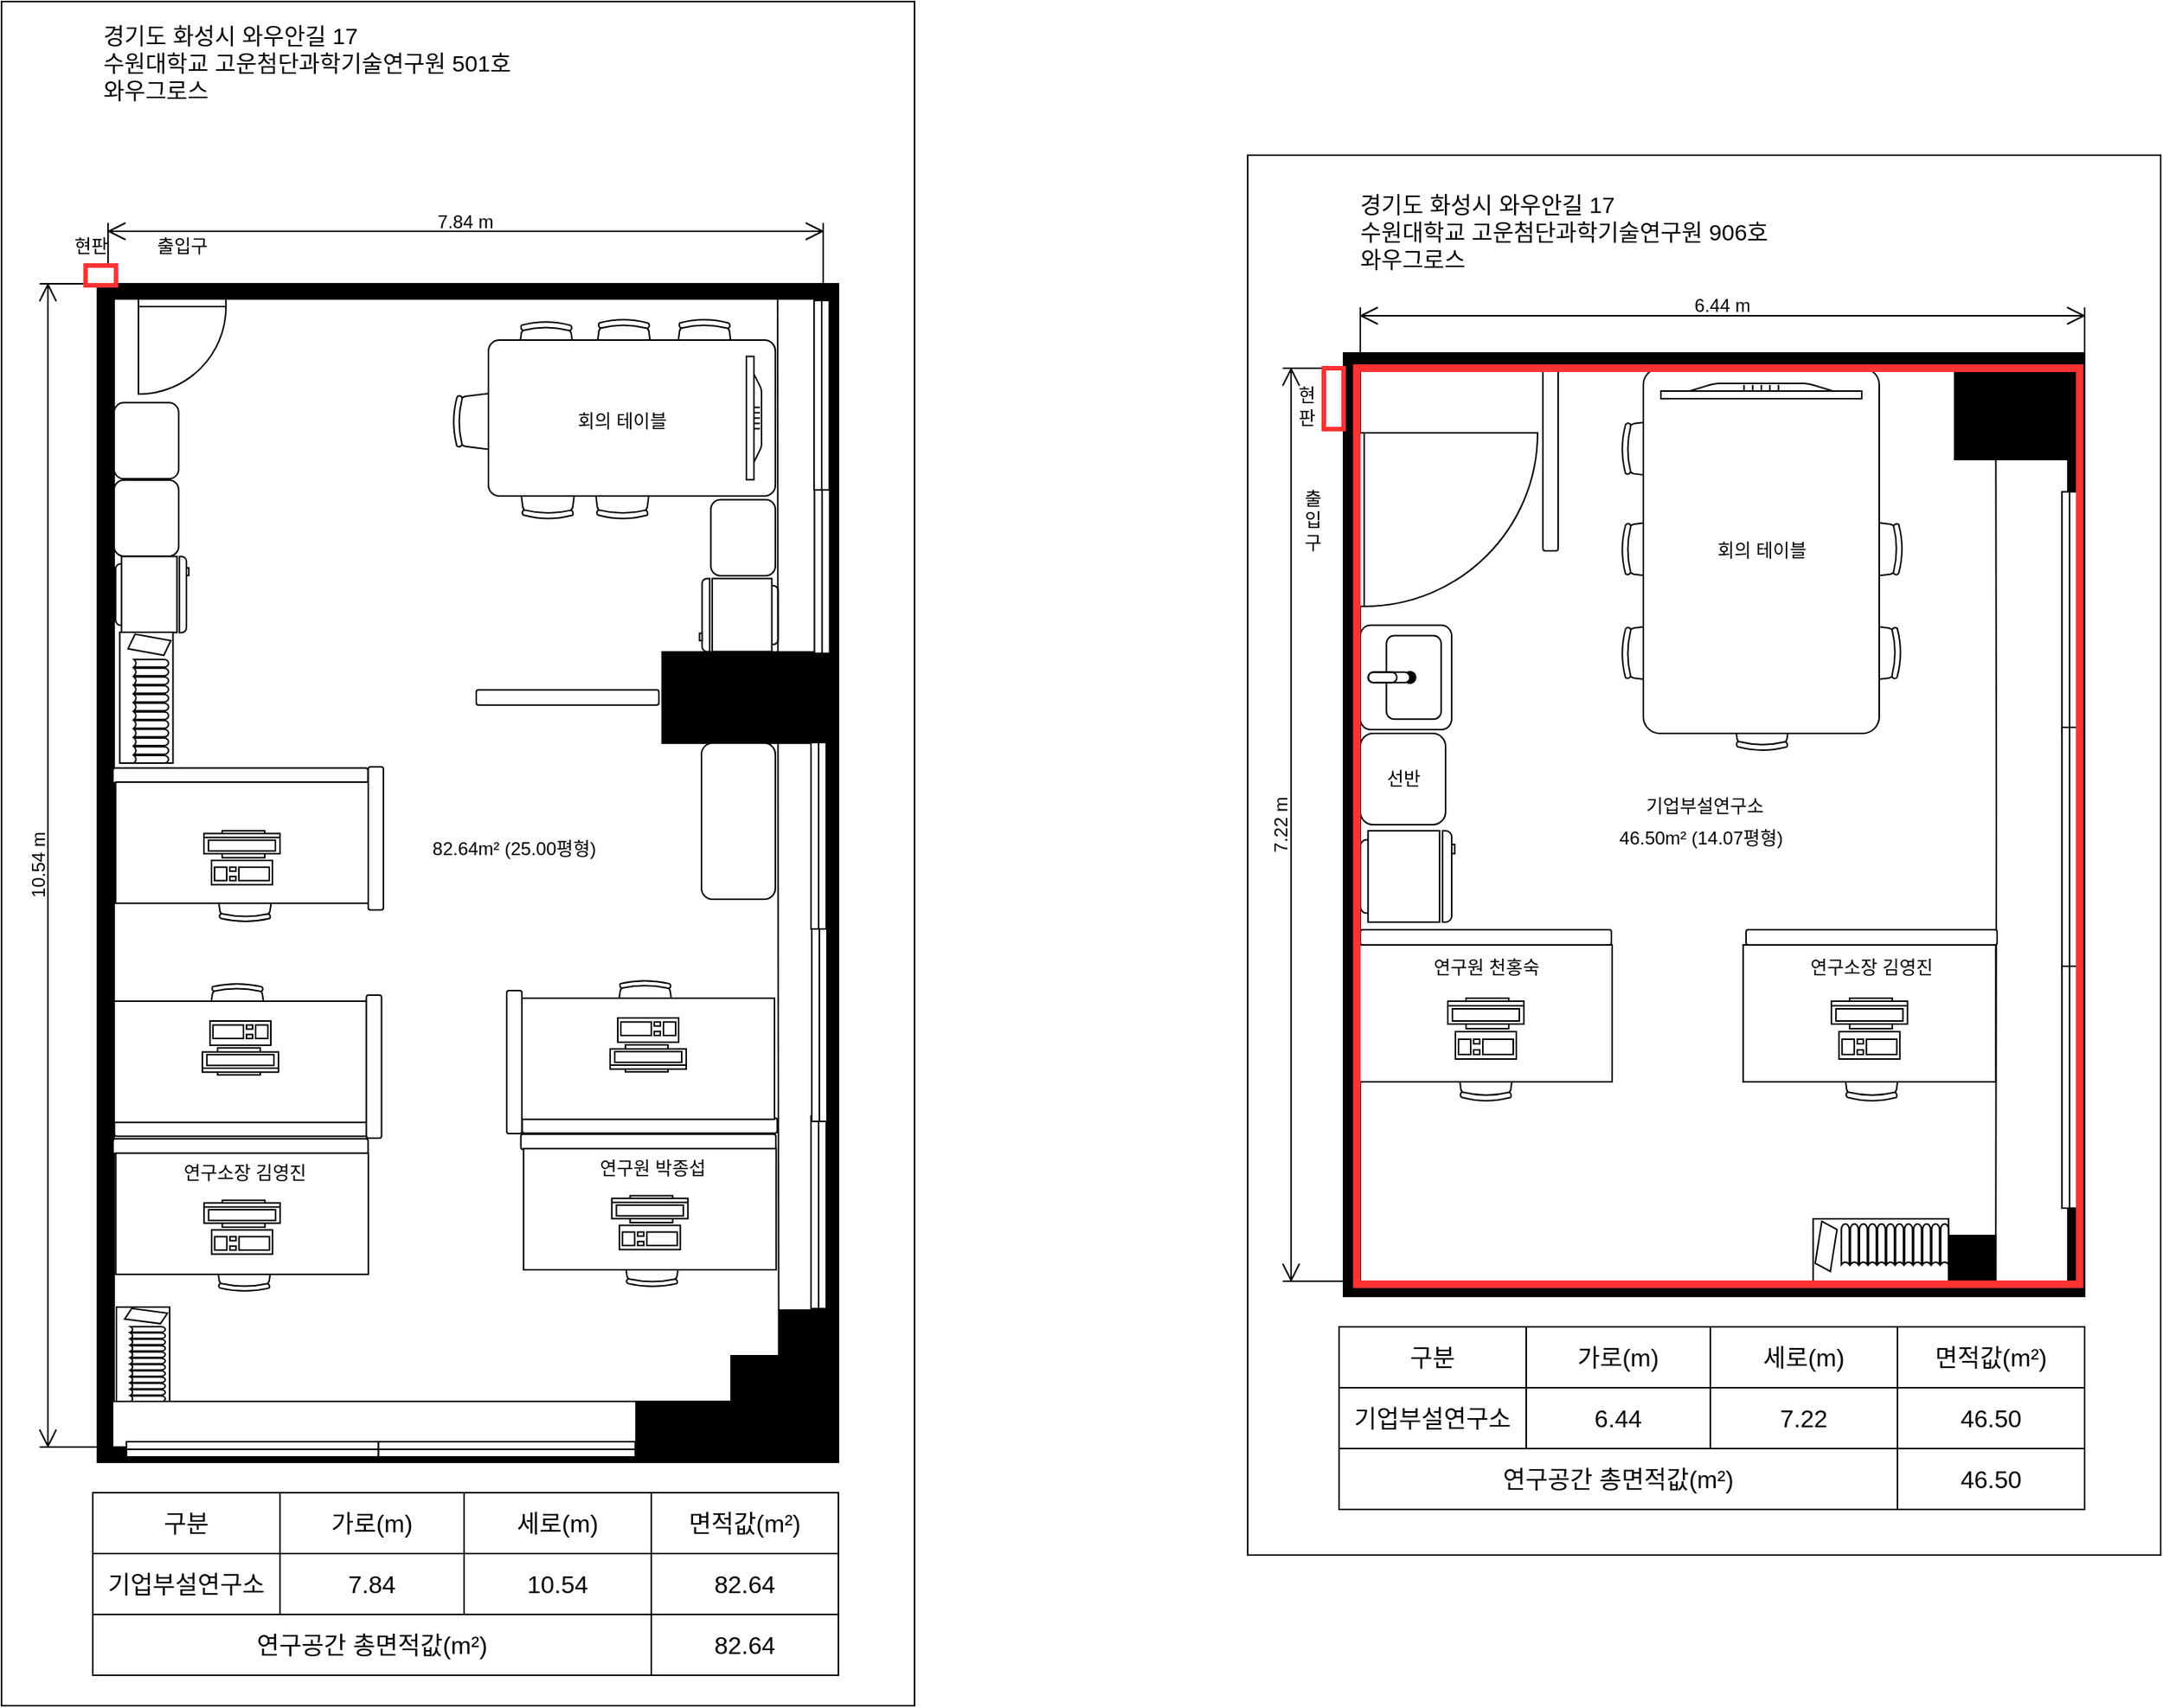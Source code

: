 <mxfile version="27.0.6">
  <diagram name="페이지-1" id="4BUIDIx8d9sEfzmnJ7_j">
    <mxGraphModel dx="2066" dy="1103" grid="1" gridSize="10" guides="1" tooltips="1" connect="1" arrows="1" fold="1" page="1" pageScale="1" pageWidth="827" pageHeight="1169" math="0" shadow="0">
      <root>
        <mxCell id="0" />
        <mxCell id="1" parent="0" />
        <mxCell id="GokVtEVXc2Kow6-o6ZsD-1" value="" style="rounded=0;whiteSpace=wrap;html=1;" parent="1" vertex="1">
          <mxGeometry x="112" y="24" width="600" height="1120" as="geometry" />
        </mxCell>
        <mxCell id="GokVtEVXc2Kow6-o6ZsD-2" value="" style="rounded=0;whiteSpace=wrap;html=1;imageWidth=24;imageHeight=465;" parent="1" vertex="1">
          <mxGeometry x="186" y="219.5" width="465" height="724.5" as="geometry" />
        </mxCell>
        <mxCell id="GokVtEVXc2Kow6-o6ZsD-3" value="" style="rounded=0;whiteSpace=wrap;html=1;labelBackgroundColor=#000000;fillColor=#000000;" parent="1" vertex="1">
          <mxGeometry x="546.17" y="451.43" width="105.83" height="60" as="geometry" />
        </mxCell>
        <mxCell id="GokVtEVXc2Kow6-o6ZsD-4" value="" style="rounded=0;whiteSpace=wrap;html=1;labelBackgroundColor=#000000;fillColor=#000000;" parent="1" vertex="1">
          <mxGeometry x="621" y="944" width="31" height="30" as="geometry" />
        </mxCell>
        <mxCell id="GokVtEVXc2Kow6-o6ZsD-5" value="" style="endArrow=none;html=1;rounded=0;entryX=0.918;entryY=0.006;entryDx=0;entryDy=0;exitX=0;exitY=0;exitDx=0;exitDy=0;entryPerimeter=0;" parent="1" source="GokVtEVXc2Kow6-o6ZsD-79" target="GokVtEVXc2Kow6-o6ZsD-11" edge="1">
          <mxGeometry width="50" height="50" relative="1" as="geometry">
            <mxPoint x="622" y="972.21" as="sourcePoint" />
            <mxPoint x="622" y="372.21" as="targetPoint" />
            <Array as="points">
              <mxPoint x="622.4" y="672.21" />
            </Array>
          </mxGeometry>
        </mxCell>
        <mxCell id="GokVtEVXc2Kow6-o6ZsD-6" value="" style="rounded=1;whiteSpace=wrap;html=1;" parent="1" vertex="1">
          <mxGeometry x="578.17" y="351.35" width="42.4" height="50" as="geometry" />
        </mxCell>
        <mxCell id="GokVtEVXc2Kow6-o6ZsD-7" value="" style="rounded=1;whiteSpace=wrap;html=1;rotation=90;" parent="1" vertex="1">
          <mxGeometry x="479" y="421.43" width="10" height="120" as="geometry" />
        </mxCell>
        <mxCell id="GokVtEVXc2Kow6-o6ZsD-8" value="&lt;div style=&quot;text-align: center;&quot;&gt;&lt;span style=&quot;background-color: transparent; color: light-dark(rgb(0, 0, 0), rgb(255, 255, 255)); text-align: start;&quot;&gt;&lt;font style=&quot;color: rgb(0, 0, 0);&quot;&gt;82.64&lt;font face=&quot;Arial, sans-serif&quot;&gt;m²&lt;/font&gt;&lt;/font&gt;&lt;/span&gt;&lt;span style=&quot;background-color: transparent; color: light-dark(rgb(0, 0, 0), rgb(255, 255, 255));&quot;&gt;&amp;nbsp;(25.00평형)&lt;/span&gt;&lt;/div&gt;" style="text;html=1;align=center;verticalAlign=middle;whiteSpace=wrap;rounded=0;" parent="1" vertex="1">
          <mxGeometry x="389" y="563.86" width="120" height="35" as="geometry" />
        </mxCell>
        <mxCell id="GokVtEVXc2Kow6-o6ZsD-9" value="경기도 화성시 와우안길 17&lt;div&gt;수원대학교 고운첨단과학기술연구원 501&lt;span style=&quot;background-color: transparent; color: light-dark(rgb(0, 0, 0), rgb(255, 255, 255));&quot;&gt;호&lt;/span&gt;&lt;/div&gt;&lt;div&gt;와우그로스&lt;/div&gt;" style="text;html=1;align=left;verticalAlign=middle;whiteSpace=wrap;rounded=0;fontSize=15;" parent="1" vertex="1">
          <mxGeometry x="177" y="34" width="470" height="60" as="geometry" />
        </mxCell>
        <mxCell id="GokVtEVXc2Kow6-o6ZsD-10" value="" style="verticalLabelPosition=bottom;html=1;verticalAlign=top;align=center;shape=mxgraph.floorplan.doorRight;aspect=fixed;rotation=0;flipH=1;" parent="1" vertex="1">
          <mxGeometry x="202" y="219.5" width="57.53" height="61.13" as="geometry" />
        </mxCell>
        <mxCell id="GokVtEVXc2Kow6-o6ZsD-11" value="" style="verticalLabelPosition=bottom;html=1;verticalAlign=top;align=center;shape=mxgraph.floorplan.room;fillColor=strokeColor;" parent="1" vertex="1">
          <mxGeometry x="175" y="209.5" width="487" height="774.5" as="geometry" />
        </mxCell>
        <mxCell id="GokVtEVXc2Kow6-o6ZsD-12" value="" style="verticalLabelPosition=bottom;html=1;verticalAlign=top;align=center;shape=mxgraph.floorplan.refrigerator;rotation=-90;" parent="1" vertex="1">
          <mxGeometry x="186" y="389.64" width="50" height="48.13" as="geometry" />
        </mxCell>
        <mxCell id="GokVtEVXc2Kow6-o6ZsD-13" value="10.54 m" style="shape=dimension;direction=south;whiteSpace=wrap;html=1;align=center;points=[];verticalAlign=top;labelBackgroundColor=none;horizontal=0;spacingTop=-15;" parent="1" vertex="1">
          <mxGeometry x="137" y="209.5" width="40" height="764.5" as="geometry" />
        </mxCell>
        <mxCell id="GokVtEVXc2Kow6-o6ZsD-14" value="7.84 m" style="shape=dimension;direction=west;whiteSpace=wrap;html=1;align=center;points=[];verticalAlign=top;spacingTop=-15;labelBackgroundColor=none;" parent="1" vertex="1">
          <mxGeometry x="182" y="169.5" width="470" height="40" as="geometry" />
        </mxCell>
        <mxCell id="GokVtEVXc2Kow6-o6ZsD-15" value="" style="verticalLabelPosition=bottom;html=1;verticalAlign=top;align=center;shape=mxgraph.floorplan.window;rotation=-180;" parent="1" vertex="1">
          <mxGeometry x="194.11" y="963" width="165.63" height="25" as="geometry" />
        </mxCell>
        <mxCell id="GokVtEVXc2Kow6-o6ZsD-16" value="" style="rounded=0;whiteSpace=wrap;html=1;strokeColor=#FF3333;strokeWidth=3;rotation=90;" parent="1" vertex="1">
          <mxGeometry x="170.75" y="194" width="13" height="20" as="geometry" />
        </mxCell>
        <mxCell id="GokVtEVXc2Kow6-o6ZsD-17" value="현&lt;span style=&quot;background-color: transparent; color: light-dark(rgb(0, 0, 0), rgb(255, 255, 255));&quot;&gt;판&lt;/span&gt;" style="text;html=1;align=center;verticalAlign=middle;whiteSpace=wrap;rounded=0;" parent="1" vertex="1">
          <mxGeometry x="148.5" y="169.5" width="43.5" height="30" as="geometry" />
        </mxCell>
        <mxCell id="GokVtEVXc2Kow6-o6ZsD-18" value="출&lt;span style=&quot;background-color: transparent; color: light-dark(rgb(0, 0, 0), rgb(255, 255, 255));&quot;&gt;입&lt;/span&gt;&lt;span style=&quot;background-color: transparent; color: light-dark(rgb(0, 0, 0), rgb(255, 255, 255));&quot;&gt;구&lt;/span&gt;" style="text;html=1;align=center;verticalAlign=middle;whiteSpace=wrap;rounded=0;" parent="1" vertex="1">
          <mxGeometry x="205.76" y="169.5" width="50" height="30" as="geometry" />
        </mxCell>
        <mxCell id="GokVtEVXc2Kow6-o6ZsD-19" value="" style="shape=table;startSize=0;container=1;collapsible=0;childLayout=tableLayout;fontSize=16;" parent="1" vertex="1">
          <mxGeometry x="172" y="1004" width="490" height="120" as="geometry" />
        </mxCell>
        <mxCell id="GokVtEVXc2Kow6-o6ZsD-20" value="" style="shape=tableRow;horizontal=0;startSize=0;swimlaneHead=0;swimlaneBody=0;strokeColor=inherit;top=0;left=0;bottom=0;right=0;collapsible=0;dropTarget=0;fillColor=none;points=[[0,0.5],[1,0.5]];portConstraint=eastwest;fontSize=16;" parent="GokVtEVXc2Kow6-o6ZsD-19" vertex="1">
          <mxGeometry width="490" height="40" as="geometry" />
        </mxCell>
        <mxCell id="GokVtEVXc2Kow6-o6ZsD-21" value="구분" style="shape=partialRectangle;html=1;whiteSpace=wrap;connectable=0;strokeColor=inherit;overflow=hidden;fillColor=none;top=0;left=0;bottom=0;right=0;pointerEvents=1;fontSize=16;" parent="GokVtEVXc2Kow6-o6ZsD-20" vertex="1">
          <mxGeometry width="123" height="40" as="geometry">
            <mxRectangle width="123" height="40" as="alternateBounds" />
          </mxGeometry>
        </mxCell>
        <mxCell id="GokVtEVXc2Kow6-o6ZsD-22" value="가로(m)" style="shape=partialRectangle;html=1;whiteSpace=wrap;connectable=0;strokeColor=inherit;overflow=hidden;fillColor=none;top=0;left=0;bottom=0;right=0;pointerEvents=1;fontSize=16;" parent="GokVtEVXc2Kow6-o6ZsD-20" vertex="1">
          <mxGeometry x="123" width="121" height="40" as="geometry">
            <mxRectangle width="121" height="40" as="alternateBounds" />
          </mxGeometry>
        </mxCell>
        <mxCell id="GokVtEVXc2Kow6-o6ZsD-23" value="세로(m)" style="shape=partialRectangle;html=1;whiteSpace=wrap;connectable=0;strokeColor=inherit;overflow=hidden;fillColor=none;top=0;left=0;bottom=0;right=0;pointerEvents=1;fontSize=16;" parent="GokVtEVXc2Kow6-o6ZsD-20" vertex="1">
          <mxGeometry x="244" width="123" height="40" as="geometry">
            <mxRectangle width="123" height="40" as="alternateBounds" />
          </mxGeometry>
        </mxCell>
        <mxCell id="GokVtEVXc2Kow6-o6ZsD-24" value="면적값(&lt;span style=&quot;font-family: Arial, sans-serif; text-align: start;&quot;&gt;m²)&lt;/span&gt;" style="shape=partialRectangle;html=1;whiteSpace=wrap;connectable=0;strokeColor=inherit;overflow=hidden;fillColor=none;top=0;left=0;bottom=0;right=0;pointerEvents=1;fontSize=16;" parent="GokVtEVXc2Kow6-o6ZsD-20" vertex="1">
          <mxGeometry x="367" width="123" height="40" as="geometry">
            <mxRectangle width="123" height="40" as="alternateBounds" />
          </mxGeometry>
        </mxCell>
        <mxCell id="GokVtEVXc2Kow6-o6ZsD-25" value="" style="shape=tableRow;horizontal=0;startSize=0;swimlaneHead=0;swimlaneBody=0;strokeColor=inherit;top=0;left=0;bottom=0;right=0;collapsible=0;dropTarget=0;fillColor=none;points=[[0,0.5],[1,0.5]];portConstraint=eastwest;fontSize=16;" parent="GokVtEVXc2Kow6-o6ZsD-19" vertex="1">
          <mxGeometry y="40" width="490" height="40" as="geometry" />
        </mxCell>
        <mxCell id="GokVtEVXc2Kow6-o6ZsD-26" value="기업부설연구소" style="shape=partialRectangle;html=1;whiteSpace=wrap;connectable=0;strokeColor=inherit;overflow=hidden;fillColor=none;top=0;left=0;bottom=0;right=0;pointerEvents=1;fontSize=16;" parent="GokVtEVXc2Kow6-o6ZsD-25" vertex="1">
          <mxGeometry width="123" height="40" as="geometry">
            <mxRectangle width="123" height="40" as="alternateBounds" />
          </mxGeometry>
        </mxCell>
        <mxCell id="GokVtEVXc2Kow6-o6ZsD-27" value="7.84" style="shape=partialRectangle;html=1;whiteSpace=wrap;connectable=0;strokeColor=inherit;overflow=hidden;fillColor=none;top=0;left=0;bottom=0;right=0;pointerEvents=1;fontSize=16;" parent="GokVtEVXc2Kow6-o6ZsD-25" vertex="1">
          <mxGeometry x="123" width="121" height="40" as="geometry">
            <mxRectangle width="121" height="40" as="alternateBounds" />
          </mxGeometry>
        </mxCell>
        <mxCell id="GokVtEVXc2Kow6-o6ZsD-28" value="10.54" style="shape=partialRectangle;html=1;whiteSpace=wrap;connectable=0;strokeColor=inherit;overflow=hidden;fillColor=none;top=0;left=0;bottom=0;right=0;pointerEvents=1;fontSize=16;" parent="GokVtEVXc2Kow6-o6ZsD-25" vertex="1">
          <mxGeometry x="244" width="123" height="40" as="geometry">
            <mxRectangle width="123" height="40" as="alternateBounds" />
          </mxGeometry>
        </mxCell>
        <mxCell id="GokVtEVXc2Kow6-o6ZsD-29" value="82.64" style="shape=partialRectangle;html=1;whiteSpace=wrap;connectable=0;strokeColor=inherit;overflow=hidden;fillColor=none;top=0;left=0;bottom=0;right=0;pointerEvents=1;fontSize=16;" parent="GokVtEVXc2Kow6-o6ZsD-25" vertex="1">
          <mxGeometry x="367" width="123" height="40" as="geometry">
            <mxRectangle width="123" height="40" as="alternateBounds" />
          </mxGeometry>
        </mxCell>
        <mxCell id="GokVtEVXc2Kow6-o6ZsD-30" value="" style="shape=tableRow;horizontal=0;startSize=0;swimlaneHead=0;swimlaneBody=0;strokeColor=inherit;top=0;left=0;bottom=0;right=0;collapsible=0;dropTarget=0;fillColor=none;points=[[0,0.5],[1,0.5]];portConstraint=eastwest;fontSize=16;" parent="GokVtEVXc2Kow6-o6ZsD-19" vertex="1">
          <mxGeometry y="80" width="490" height="40" as="geometry" />
        </mxCell>
        <mxCell id="GokVtEVXc2Kow6-o6ZsD-31" value="&lt;font&gt;연구공간 총면적값(&lt;span style=&quot;font-family: Arial, sans-serif; text-align: start;&quot;&gt;m²)&lt;/span&gt;&lt;/font&gt;" style="shape=partialRectangle;html=1;whiteSpace=wrap;connectable=0;strokeColor=inherit;overflow=hidden;fillColor=none;top=0;left=0;bottom=0;right=0;pointerEvents=1;fontSize=16;rowspan=1;colspan=3;" parent="GokVtEVXc2Kow6-o6ZsD-30" vertex="1">
          <mxGeometry width="367" height="40" as="geometry">
            <mxRectangle width="123" height="40" as="alternateBounds" />
          </mxGeometry>
        </mxCell>
        <mxCell id="GokVtEVXc2Kow6-o6ZsD-32" value="" style="shape=partialRectangle;html=1;whiteSpace=wrap;connectable=0;strokeColor=inherit;overflow=hidden;fillColor=none;top=0;left=0;bottom=0;right=0;pointerEvents=1;fontSize=16;" parent="GokVtEVXc2Kow6-o6ZsD-30" vertex="1" visible="0">
          <mxGeometry x="123" width="121" height="40" as="geometry">
            <mxRectangle width="121" height="40" as="alternateBounds" />
          </mxGeometry>
        </mxCell>
        <mxCell id="GokVtEVXc2Kow6-o6ZsD-33" value="" style="shape=partialRectangle;html=1;whiteSpace=wrap;connectable=0;strokeColor=inherit;overflow=hidden;fillColor=none;top=0;left=0;bottom=0;right=0;pointerEvents=1;fontSize=16;" parent="GokVtEVXc2Kow6-o6ZsD-30" vertex="1" visible="0">
          <mxGeometry x="244" width="123" height="40" as="geometry">
            <mxRectangle width="123" height="40" as="alternateBounds" />
          </mxGeometry>
        </mxCell>
        <mxCell id="GokVtEVXc2Kow6-o6ZsD-34" value="82.64" style="shape=partialRectangle;html=1;whiteSpace=wrap;connectable=0;strokeColor=inherit;overflow=hidden;fillColor=none;top=0;left=0;bottom=0;right=0;pointerEvents=1;fontSize=16;" parent="GokVtEVXc2Kow6-o6ZsD-30" vertex="1">
          <mxGeometry x="367" width="123" height="40" as="geometry">
            <mxRectangle width="123" height="40" as="alternateBounds" />
          </mxGeometry>
        </mxCell>
        <mxCell id="GokVtEVXc2Kow6-o6ZsD-35" value="" style="group" parent="1" vertex="1" connectable="0">
          <mxGeometry x="187.01" y="772" width="167.75" height="100" as="geometry" />
        </mxCell>
        <mxCell id="GokVtEVXc2Kow6-o6ZsD-36" value="" style="rounded=1;whiteSpace=wrap;html=1;rotation=90;" parent="GokVtEVXc2Kow6-o6ZsD-35" vertex="1">
          <mxGeometry x="77.09" y="-79.37" width="10" height="167.58" as="geometry" />
        </mxCell>
        <mxCell id="GokVtEVXc2Kow6-o6ZsD-37" value="" style="verticalLabelPosition=bottom;html=1;verticalAlign=top;align=center;shape=mxgraph.floorplan.office_chair;shadow=0;rotation=-180;" parent="GokVtEVXc2Kow6-o6ZsD-35" vertex="1">
          <mxGeometry x="64.505" y="61.945" width="40" height="38.055" as="geometry" />
        </mxCell>
        <mxCell id="GokVtEVXc2Kow6-o6ZsD-38" value="" style="shape=rect;shadow=0;html=1;" parent="GokVtEVXc2Kow6-o6ZsD-35" vertex="1">
          <mxGeometry x="0.105" y="8.846" width="166" height="79.65" as="geometry" />
        </mxCell>
        <mxCell id="GokVtEVXc2Kow6-o6ZsD-39" value="" style="verticalLabelPosition=bottom;html=1;verticalAlign=top;align=center;shape=mxgraph.floorplan.workstation;shadow=0;flipV=1;rotation=-180;" parent="GokVtEVXc2Kow6-o6ZsD-35" vertex="1">
          <mxGeometry x="58.105" y="39.82" width="50" height="35.4" as="geometry" />
        </mxCell>
        <mxCell id="GokVtEVXc2Kow6-o6ZsD-40" value="연구소장 김영진" style="text;html=1;align=center;verticalAlign=middle;whiteSpace=wrap;rounded=0;" parent="GokVtEVXc2Kow6-o6ZsD-35" vertex="1">
          <mxGeometry x="39.505" y="8.846" width="90" height="26.55" as="geometry" />
        </mxCell>
        <mxCell id="GokVtEVXc2Kow6-o6ZsD-41" value="" style="verticalLabelPosition=bottom;html=1;verticalAlign=top;align=center;shape=mxgraph.floorplan.office_chair;rotation=0;" parent="1" vertex="1">
          <mxGeometry x="554" y="232.5" width="40" height="43" as="geometry" />
        </mxCell>
        <mxCell id="GokVtEVXc2Kow6-o6ZsD-42" value="" style="verticalLabelPosition=bottom;html=1;verticalAlign=top;align=center;shape=mxgraph.floorplan.office_chair;rotation=0;" parent="1" vertex="1">
          <mxGeometry x="501" y="232.5" width="40" height="43" as="geometry" />
        </mxCell>
        <mxCell id="GokVtEVXc2Kow6-o6ZsD-43" value="" style="verticalLabelPosition=bottom;html=1;verticalAlign=top;align=center;shape=mxgraph.floorplan.office_chair;rotation=0;" parent="1" vertex="1">
          <mxGeometry x="450" y="234" width="40" height="43" as="geometry" />
        </mxCell>
        <mxCell id="GokVtEVXc2Kow6-o6ZsD-44" value="" style="verticalLabelPosition=bottom;html=1;verticalAlign=top;align=center;shape=mxgraph.floorplan.office_chair;rotation=-90;" parent="1" vertex="1">
          <mxGeometry x="410" y="278.43" width="40" height="43" as="geometry" />
        </mxCell>
        <mxCell id="GokVtEVXc2Kow6-o6ZsD-45" value="" style="verticalLabelPosition=bottom;html=1;verticalAlign=top;align=center;shape=mxgraph.floorplan.office_chair;rotation=-180;" parent="1" vertex="1">
          <mxGeometry x="451" y="321.43" width="40" height="43" as="geometry" />
        </mxCell>
        <mxCell id="GokVtEVXc2Kow6-o6ZsD-46" value="" style="verticalLabelPosition=bottom;html=1;verticalAlign=top;align=center;shape=mxgraph.floorplan.office_chair;rotation=-180;" parent="1" vertex="1">
          <mxGeometry x="500" y="321.43" width="40" height="43" as="geometry" />
        </mxCell>
        <mxCell id="GokVtEVXc2Kow6-o6ZsD-47" value="" style="rounded=1;whiteSpace=wrap;html=1;arcSize=7;direction=south;" parent="1" vertex="1">
          <mxGeometry x="432" y="246.5" width="188.57" height="102.5" as="geometry" />
        </mxCell>
        <mxCell id="GokVtEVXc2Kow6-o6ZsD-48" value="" style="verticalLabelPosition=bottom;html=1;verticalAlign=top;align=center;shape=mxgraph.floorplan.flat_tv;rotation=90;" parent="1" vertex="1">
          <mxGeometry x="566" y="292.75" width="81" height="10" as="geometry" />
        </mxCell>
        <mxCell id="GokVtEVXc2Kow6-o6ZsD-49" value="회의 테이블" style="text;html=1;align=center;verticalAlign=middle;whiteSpace=wrap;rounded=0;" parent="1" vertex="1">
          <mxGeometry x="480.02" y="285.68" width="79.97" height="28.5" as="geometry" />
        </mxCell>
        <mxCell id="GokVtEVXc2Kow6-o6ZsD-50" value="" style="verticalLabelPosition=bottom;html=1;verticalAlign=top;align=center;shape=mxgraph.floorplan.refrigerator;rotation=-90;flipH=1;flipV=1;" parent="1" vertex="1">
          <mxGeometry x="572.58" y="401.35" width="47.99" height="51.71" as="geometry" />
        </mxCell>
        <mxCell id="GokVtEVXc2Kow6-o6ZsD-51" value="" style="rounded=1;whiteSpace=wrap;html=1;" parent="1" vertex="1">
          <mxGeometry x="186.0" y="287.68" width="42.4" height="50" as="geometry" />
        </mxCell>
        <mxCell id="GokVtEVXc2Kow6-o6ZsD-52" value="" style="rounded=1;whiteSpace=wrap;html=1;" parent="1" vertex="1">
          <mxGeometry x="186.0" y="338.5" width="42.4" height="50" as="geometry" />
        </mxCell>
        <mxCell id="GokVtEVXc2Kow6-o6ZsD-53" value="" style="group" parent="1" vertex="1" connectable="0">
          <mxGeometry x="455" y="769" width="167.75" height="100" as="geometry" />
        </mxCell>
        <mxCell id="GokVtEVXc2Kow6-o6ZsD-54" value="" style="rounded=1;whiteSpace=wrap;html=1;rotation=90;" parent="GokVtEVXc2Kow6-o6ZsD-53" vertex="1">
          <mxGeometry x="77.09" y="-79.37" width="10" height="167.58" as="geometry" />
        </mxCell>
        <mxCell id="GokVtEVXc2Kow6-o6ZsD-55" value="" style="verticalLabelPosition=bottom;html=1;verticalAlign=top;align=center;shape=mxgraph.floorplan.office_chair;shadow=0;rotation=-180;" parent="GokVtEVXc2Kow6-o6ZsD-53" vertex="1">
          <mxGeometry x="64.505" y="61.945" width="40" height="38.055" as="geometry" />
        </mxCell>
        <mxCell id="GokVtEVXc2Kow6-o6ZsD-56" value="" style="shape=rect;shadow=0;html=1;" parent="GokVtEVXc2Kow6-o6ZsD-53" vertex="1">
          <mxGeometry x="0.105" y="8.846" width="166" height="79.65" as="geometry" />
        </mxCell>
        <mxCell id="GokVtEVXc2Kow6-o6ZsD-57" value="" style="verticalLabelPosition=bottom;html=1;verticalAlign=top;align=center;shape=mxgraph.floorplan.workstation;shadow=0;flipV=1;rotation=-180;" parent="GokVtEVXc2Kow6-o6ZsD-53" vertex="1">
          <mxGeometry x="58.105" y="39.82" width="50" height="35.4" as="geometry" />
        </mxCell>
        <mxCell id="GokVtEVXc2Kow6-o6ZsD-58" value="연구원 박종섭" style="text;html=1;align=center;verticalAlign=middle;whiteSpace=wrap;rounded=0;" parent="GokVtEVXc2Kow6-o6ZsD-53" vertex="1">
          <mxGeometry x="39.505" y="8.846" width="90" height="26.55" as="geometry" />
        </mxCell>
        <mxCell id="GokVtEVXc2Kow6-o6ZsD-59" value="" style="group;rotation=-180;" parent="1" vertex="1" connectable="0">
          <mxGeometry x="184" y="669" width="167.75" height="100" as="geometry" />
        </mxCell>
        <mxCell id="GokVtEVXc2Kow6-o6ZsD-60" value="&lt;span style=&quot;color: rgba(0, 0, 0, 0); font-family: monospace; font-size: 0px; text-align: start; text-wrap-mode: nowrap;&quot;&gt;%3CmxGraphModel%3E%3Croot%3E%3CmxCell%20id%3D%220%22%2F%3E%3CmxCell%20id%3D%221%22%20parent%3D%220%22%2F%3E%3CmxCell%20id%3D%222%22%20value%3D%22%22%20style%3D%22verticalLabelPosition%3Dbottom%3Bhtml%3D1%3BverticalAlign%3Dtop%3Balign%3Dcenter%3Bshape%3Dmxgraph.floorplan.window%3Brotation%3D90%3B%22%20vertex%3D%221%22%20parent%3D%221%22%3E%3CmxGeometry%20x%3D%221493%22%20y%3D%22680%22%20width%3D%22127%22%20height%3D%2225%22%20as%3D%22geometry%22%2F%3E%3C%2FmxCell%3E%3C%2Froot%3E%3C%2FmxGraphModel%3E&lt;/span&gt;&lt;span style=&quot;color: rgba(0, 0, 0, 0); font-family: monospace; font-size: 0px; text-align: start; text-wrap-mode: nowrap;&quot;&gt;%3CmxGraphModel%3E%3Croot%3E%3CmxCell%20id%3D%220%22%2F%3E%3CmxCell%20id%3D%221%22%20parent%3D%220%22%2F%3E%3CmxCell%20id%3D%222%22%20value%3D%22%22%20style%3D%22verticalLabelPosition%3Dbottom%3Bhtml%3D1%3BverticalAlign%3Dtop%3Balign%3Dcenter%3Bshape%3Dmxgraph.floorplan.window%3Brotation%3D90%3B%22%20vertex%3D%221%22%20parent%3D%221%22%3E%3CmxGeometry%20x%3D%221493%22%20y%3D%22680%22%20width%3D%22127%22%20height%3D%2225%22%20as%3D%22geometry%22%2F%3E%3C%2FmxCell%3E%3C%2Froot%3E%3C%2FmxGraphModel%3E&lt;/span&gt;" style="rounded=1;whiteSpace=wrap;html=1;rotation=-90;" parent="GokVtEVXc2Kow6-o6ZsD-59" vertex="1">
          <mxGeometry x="81" y="12" width="10" height="167.58" as="geometry" />
        </mxCell>
        <mxCell id="GokVtEVXc2Kow6-o6ZsD-61" value="" style="verticalLabelPosition=bottom;html=1;verticalAlign=top;align=center;shape=mxgraph.floorplan.office_chair;shadow=0;rotation=-360;" parent="GokVtEVXc2Kow6-o6ZsD-59" vertex="1">
          <mxGeometry x="63" width="40" height="38.055" as="geometry" />
        </mxCell>
        <mxCell id="GokVtEVXc2Kow6-o6ZsD-62" value="" style="shape=rect;shadow=0;html=1;rotation=-180;" parent="GokVtEVXc2Kow6-o6ZsD-59" vertex="1">
          <mxGeometry x="2" y="12" width="166" height="79.65" as="geometry" />
        </mxCell>
        <mxCell id="GokVtEVXc2Kow6-o6ZsD-63" value="" style="verticalLabelPosition=bottom;html=1;verticalAlign=top;align=center;shape=mxgraph.floorplan.workstation;shadow=0;flipV=1;rotation=-360;" parent="GokVtEVXc2Kow6-o6ZsD-59" vertex="1">
          <mxGeometry x="60" y="25" width="50" height="35.4" as="geometry" />
        </mxCell>
        <mxCell id="GokVtEVXc2Kow6-o6ZsD-64" value="" style="group;rotation=-180;" parent="1" vertex="1" connectable="0">
          <mxGeometry x="452" y="667" width="167.75" height="100" as="geometry" />
        </mxCell>
        <mxCell id="GokVtEVXc2Kow6-o6ZsD-65" value="" style="rounded=1;whiteSpace=wrap;html=1;rotation=-90;" parent="GokVtEVXc2Kow6-o6ZsD-64" vertex="1">
          <mxGeometry x="81" y="12" width="10" height="167.58" as="geometry" />
        </mxCell>
        <mxCell id="GokVtEVXc2Kow6-o6ZsD-66" value="" style="verticalLabelPosition=bottom;html=1;verticalAlign=top;align=center;shape=mxgraph.floorplan.office_chair;shadow=0;rotation=-360;" parent="GokVtEVXc2Kow6-o6ZsD-64" vertex="1">
          <mxGeometry x="63" width="40" height="38.055" as="geometry" />
        </mxCell>
        <mxCell id="GokVtEVXc2Kow6-o6ZsD-67" value="" style="shape=rect;shadow=0;html=1;rotation=-180;" parent="GokVtEVXc2Kow6-o6ZsD-64" vertex="1">
          <mxGeometry x="2" y="12" width="166" height="79.65" as="geometry" />
        </mxCell>
        <mxCell id="GokVtEVXc2Kow6-o6ZsD-68" value="" style="verticalLabelPosition=bottom;html=1;verticalAlign=top;align=center;shape=mxgraph.floorplan.workstation;shadow=0;flipV=1;rotation=-360;" parent="GokVtEVXc2Kow6-o6ZsD-64" vertex="1">
          <mxGeometry x="60" y="25" width="50" height="35.4" as="geometry" />
        </mxCell>
        <mxCell id="GokVtEVXc2Kow6-o6ZsD-69" value="" style="group;rotation=0;" parent="1" vertex="1" connectable="0">
          <mxGeometry x="187" y="529" width="176" height="100" as="geometry" />
        </mxCell>
        <mxCell id="GokVtEVXc2Kow6-o6ZsD-70" value="" style="rounded=1;whiteSpace=wrap;html=1;rotation=90;" parent="GokVtEVXc2Kow6-o6ZsD-69" vertex="1">
          <mxGeometry x="77" y="-80" width="10" height="167.58" as="geometry" />
        </mxCell>
        <mxCell id="GokVtEVXc2Kow6-o6ZsD-71" value="" style="verticalLabelPosition=bottom;html=1;verticalAlign=top;align=center;shape=mxgraph.floorplan.office_chair;shadow=0;rotation=-180;" parent="GokVtEVXc2Kow6-o6ZsD-69" vertex="1">
          <mxGeometry x="65" y="62" width="40" height="38.055" as="geometry" />
        </mxCell>
        <mxCell id="GokVtEVXc2Kow6-o6ZsD-72" value="" style="shape=rect;shadow=0;html=1;rotation=0;" parent="GokVtEVXc2Kow6-o6ZsD-69" vertex="1">
          <mxGeometry y="8" width="166" height="79.65" as="geometry" />
        </mxCell>
        <mxCell id="GokVtEVXc2Kow6-o6ZsD-73" value="" style="verticalLabelPosition=bottom;html=1;verticalAlign=top;align=center;shape=mxgraph.floorplan.workstation;shadow=0;flipV=1;rotation=-180;" parent="GokVtEVXc2Kow6-o6ZsD-69" vertex="1">
          <mxGeometry x="58" y="40" width="50" height="35.4" as="geometry" />
        </mxCell>
        <mxCell id="GokVtEVXc2Kow6-o6ZsD-74" value="&lt;span style=&quot;color: rgba(0, 0, 0, 0); font-family: monospace; font-size: 0px; text-align: start; text-wrap-mode: nowrap;&quot;&gt;%3CmxGraphModel%3E%3Croot%3E%3CmxCell%20id%3D%220%22%2F%3E%3CmxCell%20id%3D%221%22%20parent%3D%220%22%2F%3E%3CmxCell%20id%3D%222%22%20value%3D%22%22%20style%3D%22verticalLabelPosition%3Dbottom%3Bhtml%3D1%3BverticalAlign%3Dtop%3Balign%3Dcenter%3Bshape%3Dmxgraph.floorplan.window%3Brotation%3D90%3B%22%20vertex%3D%221%22%20parent%3D%221%22%3E%3CmxGeometry%20x%3D%221493%22%20y%3D%22680%22%20width%3D%22127%22%20height%3D%2225%22%20as%3D%22geometry%22%2F%3E%3C%2FmxCell%3E%3C%2Froot%3E%3C%2FmxGraphModel%3E&lt;/span&gt;&lt;span style=&quot;color: rgba(0, 0, 0, 0); font-family: monospace; font-size: 0px; text-align: start; text-wrap-mode: nowrap;&quot;&gt;%3CmxGraphModel%3E%3Croot%3E%3CmxCell%20id%3D%220%22%2F%3E%3CmxCell%20id%3D%221%22%20parent%3D%220%22%2F%3E%3CmxCell%20id%3D%222%22%20value%3D%22%22%20style%3D%22verticalLabelPosition%3Dbottom%3Bhtml%3D1%3BverticalAlign%3Dtop%3Balign%3Dcenter%3Bshape%3Dmxgraph.floorplan.window%3Brotation%3D90%3B%22%20vertex%3D%221%22%20parent%3D%221%22%3E%3CmxGeometry%20x%3D%221493%22%20y%3D%22680%22%20width%3D%22127%22%20height%3D%2225%22%20as%3D%22geometry%22%2F%3E%3C%2FmxCell%3E%3C%2Froot%3E%3C%2FmxGraphModel%3E&lt;/span&gt;" style="rounded=1;whiteSpace=wrap;html=1;rotation=0;" parent="GokVtEVXc2Kow6-o6ZsD-69" vertex="1">
          <mxGeometry x="166" y="-2" width="10" height="94" as="geometry" />
        </mxCell>
        <mxCell id="GokVtEVXc2Kow6-o6ZsD-75" value="" style="rounded=0;whiteSpace=wrap;html=1;labelBackgroundColor=#000000;fillColor=#000000;" parent="1" vertex="1">
          <mxGeometry x="590" y="944" width="31" height="30" as="geometry" />
        </mxCell>
        <mxCell id="GokVtEVXc2Kow6-o6ZsD-76" value="" style="rounded=0;whiteSpace=wrap;html=1;labelBackgroundColor=#000000;fillColor=#000000;" parent="1" vertex="1">
          <mxGeometry x="558.5" y="944" width="31" height="30" as="geometry" />
        </mxCell>
        <mxCell id="GokVtEVXc2Kow6-o6ZsD-77" value="" style="rounded=0;whiteSpace=wrap;html=1;labelBackgroundColor=#000000;fillColor=#000000;" parent="1" vertex="1">
          <mxGeometry x="622.75" y="914" width="31" height="30" as="geometry" />
        </mxCell>
        <mxCell id="GokVtEVXc2Kow6-o6ZsD-78" value="" style="rounded=0;whiteSpace=wrap;html=1;labelBackgroundColor=#000000;fillColor=#000000;" parent="1" vertex="1">
          <mxGeometry x="591.5" y="914" width="31" height="30" as="geometry" />
        </mxCell>
        <mxCell id="GokVtEVXc2Kow6-o6ZsD-79" value="" style="rounded=0;whiteSpace=wrap;html=1;labelBackgroundColor=#000000;fillColor=#000000;" parent="1" vertex="1">
          <mxGeometry x="622.75" y="884" width="31" height="30" as="geometry" />
        </mxCell>
        <mxCell id="GokVtEVXc2Kow6-o6ZsD-80" value="" style="rounded=0;whiteSpace=wrap;html=1;labelBackgroundColor=#000000;fillColor=#000000;" parent="1" vertex="1">
          <mxGeometry x="528.99" y="944" width="31" height="30" as="geometry" />
        </mxCell>
        <mxCell id="GokVtEVXc2Kow6-o6ZsD-81" value="" style="rounded=1;whiteSpace=wrap;html=1;direction=south;" parent="1" vertex="1">
          <mxGeometry x="572" y="511.43" width="48.57" height="102.57" as="geometry" />
        </mxCell>
        <mxCell id="GokVtEVXc2Kow6-o6ZsD-82" value="" style="verticalLabelPosition=bottom;html=1;verticalAlign=top;align=center;shape=mxgraph.floorplan.bookcase;rotation=-90;" parent="1" vertex="1">
          <mxGeometry x="164.2" y="464" width="86" height="35" as="geometry" />
        </mxCell>
        <mxCell id="GokVtEVXc2Kow6-o6ZsD-83" value="" style="verticalLabelPosition=bottom;html=1;verticalAlign=top;align=center;shape=mxgraph.floorplan.bookcase;rotation=-90;" parent="1" vertex="1">
          <mxGeometry x="174" y="895.5" width="62" height="35" as="geometry" />
        </mxCell>
        <mxCell id="GokVtEVXc2Kow6-o6ZsD-84" value="" style="verticalLabelPosition=bottom;html=1;verticalAlign=top;align=center;shape=mxgraph.floorplan.window;rotation=-180;" parent="1" vertex="1">
          <mxGeometry x="359.75" y="963" width="168.75" height="25" as="geometry" />
        </mxCell>
        <mxCell id="GokVtEVXc2Kow6-o6ZsD-85" value="" style="verticalLabelPosition=bottom;html=1;verticalAlign=top;align=center;shape=mxgraph.floorplan.window;rotation=90;" parent="1" vertex="1">
          <mxGeometry x="585.75" y="807.25" width="126.5" height="25" as="geometry" />
        </mxCell>
        <mxCell id="GokVtEVXc2Kow6-o6ZsD-86" value="" style="verticalLabelPosition=bottom;html=1;verticalAlign=top;align=center;shape=mxgraph.floorplan.window;rotation=90;" parent="1" vertex="1">
          <mxGeometry x="586" y="684" width="127" height="25" as="geometry" />
        </mxCell>
        <mxCell id="GokVtEVXc2Kow6-o6ZsD-87" value="" style="verticalLabelPosition=bottom;html=1;verticalAlign=top;align=center;shape=mxgraph.floorplan.window;rotation=90;" parent="1" vertex="1">
          <mxGeometry x="587.75" y="559.75" width="122.5" height="25" as="geometry" />
        </mxCell>
        <mxCell id="GokVtEVXc2Kow6-o6ZsD-88" value="" style="verticalLabelPosition=bottom;html=1;verticalAlign=top;align=center;shape=mxgraph.floorplan.window;rotation=90;" parent="1" vertex="1">
          <mxGeometry x="587.75" y="376.35" width="127" height="25" as="geometry" />
        </mxCell>
        <mxCell id="GokVtEVXc2Kow6-o6ZsD-89" value="" style="verticalLabelPosition=bottom;html=1;verticalAlign=top;align=center;shape=mxgraph.floorplan.window;rotation=90;" parent="1" vertex="1">
          <mxGeometry x="588.75" y="270.25" width="124.5" height="25" as="geometry" />
        </mxCell>
        <mxCell id="GokVtEVXc2Kow6-o6ZsD-90" value="&lt;span style=&quot;color: rgba(0, 0, 0, 0); font-family: monospace; font-size: 0px; text-align: start; text-wrap-mode: nowrap;&quot;&gt;%3CmxGraphModel%3E%3Croot%3E%3CmxCell%20id%3D%220%22%2F%3E%3CmxCell%20id%3D%221%22%20parent%3D%220%22%2F%3E%3CmxCell%20id%3D%222%22%20value%3D%22%22%20style%3D%22verticalLabelPosition%3Dbottom%3Bhtml%3D1%3BverticalAlign%3Dtop%3Balign%3Dcenter%3Bshape%3Dmxgraph.floorplan.window%3Brotation%3D90%3B%22%20vertex%3D%221%22%20parent%3D%221%22%3E%3CmxGeometry%20x%3D%221493%22%20y%3D%22680%22%20width%3D%22127%22%20height%3D%2225%22%20as%3D%22geometry%22%2F%3E%3C%2FmxCell%3E%3C%2Froot%3E%3C%2FmxGraphModel%3E&lt;/span&gt;&lt;span style=&quot;color: rgba(0, 0, 0, 0); font-family: monospace; font-size: 0px; text-align: start; text-wrap-mode: nowrap;&quot;&gt;%3CmxGraphModel%3E%3Croot%3E%3CmxCell%20id%3D%220%22%2F%3E%3CmxCell%20id%3D%221%22%20parent%3D%220%22%2F%3E%3CmxCell%20id%3D%222%22%20value%3D%22%22%20style%3D%22verticalLabelPosition%3Dbottom%3Bhtml%3D1%3BverticalAlign%3Dtop%3Balign%3Dcenter%3Bshape%3Dmxgraph.floorplan.window%3Brotation%3D90%3B%22%20vertex%3D%221%22%20parent%3D%221%22%3E%3CmxGeometry%20x%3D%221493%22%20y%3D%22680%22%20width%3D%22127%22%20height%3D%2225%22%20as%3D%22geometry%22%2F%3E%3C%2FmxCell%3E%3C%2Froot%3E%3C%2FmxGraphModel%3E&lt;/span&gt;" style="rounded=1;whiteSpace=wrap;html=1;rotation=0;" parent="1" vertex="1">
          <mxGeometry x="351.75" y="677" width="10" height="94" as="geometry" />
        </mxCell>
        <mxCell id="GokVtEVXc2Kow6-o6ZsD-91" value="&lt;span style=&quot;color: rgba(0, 0, 0, 0); font-family: monospace; font-size: 0px; text-align: start; text-wrap-mode: nowrap;&quot;&gt;%3CmxGraphModel%3E%3Croot%3E%3CmxCell%20id%3D%220%22%2F%3E%3CmxCell%20id%3D%221%22%20parent%3D%220%22%2F%3E%3CmxCell%20id%3D%222%22%20value%3D%22%22%20style%3D%22verticalLabelPosition%3Dbottom%3Bhtml%3D1%3BverticalAlign%3Dtop%3Balign%3Dcenter%3Bshape%3Dmxgraph.floorplan.window%3Brotation%3D90%3B%22%20vertex%3D%221%22%20parent%3D%221%22%3E%3CmxGeometry%20x%3D%221493%22%20y%3D%22680%22%20width%3D%22127%22%20height%3D%2225%22%20as%3D%22geometry%22%2F%3E%3C%2FmxCell%3E%3C%2Froot%3E%3C%2FmxGraphModel%3E&lt;/span&gt;&lt;span style=&quot;color: rgba(0, 0, 0, 0); font-family: monospace; font-size: 0px; text-align: start; text-wrap-mode: nowrap;&quot;&gt;%3CmxGraphModel%3E%3Croot%3E%3CmxCell%20id%3D%220%22%2F%3E%3CmxCell%20id%3D%221%22%20parent%3D%220%22%2F%3E%3CmxCell%20id%3D%222%22%20value%3D%22%22%20style%3D%22verticalLabelPosition%3Dbottom%3Bhtml%3D1%3BverticalAlign%3Dtop%3Balign%3Dcenter%3Bshape%3Dmxgraph.floorplan.window%3Brotation%3D90%3B%22%20vertex%3D%221%22%20parent%3D%221%22%3E%3CmxGeometry%20x%3D%221493%22%20y%3D%22680%22%20width%3D%22127%22%20height%3D%2225%22%20as%3D%22geometry%22%2F%3E%3C%2FmxCell%3E%3C%2Froot%3E%3C%2FmxGraphModel%3E&lt;/span&gt;" style="rounded=1;whiteSpace=wrap;html=1;rotation=0;" parent="1" vertex="1">
          <mxGeometry x="444" y="674" width="10" height="94" as="geometry" />
        </mxCell>
        <mxCell id="CocnZ4c7-BukDBuFTGTN-1" value="" style="rounded=0;whiteSpace=wrap;html=1;" parent="1" vertex="1">
          <mxGeometry x="931" y="125" width="600" height="920" as="geometry" />
        </mxCell>
        <mxCell id="CocnZ4c7-BukDBuFTGTN-2" value="" style="rounded=0;whiteSpace=wrap;html=1;imageWidth=24;imageHeight=465;" parent="1" vertex="1">
          <mxGeometry x="1005" y="265" width="465" height="600" as="geometry" />
        </mxCell>
        <mxCell id="CocnZ4c7-BukDBuFTGTN-3" value="" style="rounded=0;whiteSpace=wrap;html=1;labelBackgroundColor=#000000;fillColor=#000000;" parent="1" vertex="1">
          <mxGeometry x="1395.6" y="265" width="74.4" height="60" as="geometry" />
        </mxCell>
        <mxCell id="CocnZ4c7-BukDBuFTGTN-4" value="" style="rounded=0;whiteSpace=wrap;html=1;labelBackgroundColor=#000000;fillColor=#000000;" parent="1" vertex="1">
          <mxGeometry x="1391.6" y="835" width="31" height="30" as="geometry" />
        </mxCell>
        <mxCell id="CocnZ4c7-BukDBuFTGTN-5" value="" style="endArrow=none;html=1;rounded=0;entryX=0;entryY=0;entryDx=0;entryDy=0;exitX=1;exitY=1;exitDx=0;exitDy=0;" parent="1" edge="1">
          <mxGeometry width="50" height="50" relative="1" as="geometry">
            <mxPoint x="1422.6" y="865.0" as="sourcePoint" />
            <mxPoint x="1422.6" y="265.0" as="targetPoint" />
            <Array as="points">
              <mxPoint x="1423" y="565" />
            </Array>
          </mxGeometry>
        </mxCell>
        <mxCell id="CocnZ4c7-BukDBuFTGTN-6" value="" style="rounded=1;whiteSpace=wrap;html=1;" parent="1" vertex="1">
          <mxGeometry x="1005" y="505" width="56" height="60" as="geometry" />
        </mxCell>
        <mxCell id="CocnZ4c7-BukDBuFTGTN-7" value="" style="rounded=1;whiteSpace=wrap;html=1;" parent="1" vertex="1">
          <mxGeometry x="1125" y="265" width="10" height="120" as="geometry" />
        </mxCell>
        <mxCell id="CocnZ4c7-BukDBuFTGTN-9" value="" style="rounded=1;whiteSpace=wrap;html=1;rotation=90;" parent="1" vertex="1">
          <mxGeometry x="1082.5" y="556.5" width="10" height="165" as="geometry" />
        </mxCell>
        <mxCell id="CocnZ4c7-BukDBuFTGTN-10" value="" style="rounded=1;whiteSpace=wrap;html=1;rotation=90;" parent="1" vertex="1">
          <mxGeometry x="1336" y="556.5" width="10" height="165" as="geometry" />
        </mxCell>
        <mxCell id="CocnZ4c7-BukDBuFTGTN-11" value="46.50&lt;span style=&quot;font-family: Arial, sans-serif; text-align: start;&quot;&gt;&lt;font style=&quot;color: rgb(0, 0, 0);&quot;&gt;m²&lt;/font&gt;&lt;/span&gt;&amp;nbsp;(14.07평형)" style="text;html=1;align=center;verticalAlign=middle;whiteSpace=wrap;rounded=0;" parent="1" vertex="1">
          <mxGeometry x="1169" y="556.5" width="120" height="35" as="geometry" />
        </mxCell>
        <mxCell id="CocnZ4c7-BukDBuFTGTN-12" value="경기도 화성시 와우안길 17&lt;div&gt;수원대학교 고운첨단과학기술연구원 906호&lt;/div&gt;&lt;div&gt;와우그로스&lt;/div&gt;" style="text;html=1;align=left;verticalAlign=middle;whiteSpace=wrap;rounded=0;fontSize=15;" parent="1" vertex="1">
          <mxGeometry x="1002.5" y="145" width="470" height="60" as="geometry" />
        </mxCell>
        <mxCell id="CocnZ4c7-BukDBuFTGTN-13" value="" style="verticalLabelPosition=bottom;html=1;verticalAlign=top;align=center;shape=mxgraph.floorplan.doorRight;aspect=fixed;rotation=-90;" parent="1" vertex="1">
          <mxGeometry x="1006.06" y="303.94" width="114" height="121.13" as="geometry" />
        </mxCell>
        <mxCell id="CocnZ4c7-BukDBuFTGTN-14" value="" style="verticalLabelPosition=bottom;html=1;verticalAlign=top;align=center;shape=mxgraph.floorplan.sink_22;rotation=-90;" parent="1" vertex="1">
          <mxGeometry x="1000.71" y="438.21" width="68.57" height="60" as="geometry" />
        </mxCell>
        <mxCell id="CocnZ4c7-BukDBuFTGTN-15" value="" style="verticalLabelPosition=bottom;html=1;verticalAlign=top;align=center;shape=mxgraph.floorplan.room;fillColor=strokeColor;" parent="1" vertex="1">
          <mxGeometry x="994" y="255" width="487" height="620" as="geometry" />
        </mxCell>
        <mxCell id="CocnZ4c7-BukDBuFTGTN-16" value="" style="verticalLabelPosition=bottom;html=1;verticalAlign=top;align=center;shape=mxgraph.floorplan.office_chair;rotation=-90;" parent="1" vertex="1">
          <mxGeometry x="1178" y="296.37" width="40" height="43" as="geometry" />
        </mxCell>
        <mxCell id="CocnZ4c7-BukDBuFTGTN-17" value="" style="verticalLabelPosition=bottom;html=1;verticalAlign=top;align=center;shape=mxgraph.floorplan.office_chair;rotation=-90;" parent="1" vertex="1">
          <mxGeometry x="1178" y="362.43" width="40" height="43" as="geometry" />
        </mxCell>
        <mxCell id="CocnZ4c7-BukDBuFTGTN-18" value="" style="verticalLabelPosition=bottom;html=1;verticalAlign=top;align=center;shape=mxgraph.floorplan.office_chair;rotation=-90;" parent="1" vertex="1">
          <mxGeometry x="1178" y="430.64" width="40" height="43" as="geometry" />
        </mxCell>
        <mxCell id="CocnZ4c7-BukDBuFTGTN-19" value="" style="verticalLabelPosition=bottom;html=1;verticalAlign=top;align=center;shape=mxgraph.floorplan.office_chair;rotation=90;" parent="1" vertex="1">
          <mxGeometry x="1320.1" y="362.43" width="40" height="43" as="geometry" />
        </mxCell>
        <mxCell id="CocnZ4c7-BukDBuFTGTN-20" value="" style="verticalLabelPosition=bottom;html=1;verticalAlign=top;align=center;shape=mxgraph.floorplan.office_chair;rotation=90;" parent="1" vertex="1">
          <mxGeometry x="1319.1" y="430.64" width="40" height="43" as="geometry" />
        </mxCell>
        <mxCell id="CocnZ4c7-BukDBuFTGTN-21" value="" style="verticalLabelPosition=bottom;html=1;verticalAlign=top;align=center;shape=mxgraph.floorplan.office_chair;rotation=-180;" parent="1" vertex="1">
          <mxGeometry x="1249" y="473.64" width="40" height="43" as="geometry" />
        </mxCell>
        <mxCell id="CocnZ4c7-BukDBuFTGTN-22" value="" style="verticalLabelPosition=bottom;html=1;verticalAlign=top;align=center;shape=mxgraph.floorplan.office_chair;shadow=0;rotation=-180;" parent="1" vertex="1">
          <mxGeometry x="1067.5" y="704" width="40" height="43" as="geometry" />
        </mxCell>
        <mxCell id="CocnZ4c7-BukDBuFTGTN-23" value="" style="shape=rect;shadow=0;html=1;" parent="1" vertex="1">
          <mxGeometry x="1004.5" y="644" width="166" height="90" as="geometry" />
        </mxCell>
        <mxCell id="CocnZ4c7-BukDBuFTGTN-24" value="" style="verticalLabelPosition=bottom;html=1;verticalAlign=top;align=center;shape=mxgraph.floorplan.workstation;shadow=0;flipV=1;rotation=-180;" parent="1" vertex="1">
          <mxGeometry x="1062.5" y="679" width="50" height="40" as="geometry" />
        </mxCell>
        <mxCell id="CocnZ4c7-BukDBuFTGTN-25" value="" style="verticalLabelPosition=bottom;html=1;verticalAlign=top;align=center;shape=mxgraph.floorplan.office_chair;shadow=0;rotation=-180;" parent="1" vertex="1">
          <mxGeometry x="1321" y="704" width="40" height="43" as="geometry" />
        </mxCell>
        <mxCell id="CocnZ4c7-BukDBuFTGTN-26" value="" style="shape=rect;shadow=0;html=1;" parent="1" vertex="1">
          <mxGeometry x="1256.6" y="644" width="166" height="90" as="geometry" />
        </mxCell>
        <mxCell id="CocnZ4c7-BukDBuFTGTN-27" value="" style="verticalLabelPosition=bottom;html=1;verticalAlign=top;align=center;shape=mxgraph.floorplan.workstation;shadow=0;flipV=1;rotation=-180;" parent="1" vertex="1">
          <mxGeometry x="1314.6" y="679" width="50" height="40" as="geometry" />
        </mxCell>
        <mxCell id="CocnZ4c7-BukDBuFTGTN-28" value="연구소장 김영진" style="text;html=1;align=center;verticalAlign=middle;whiteSpace=wrap;rounded=0;" parent="1" vertex="1">
          <mxGeometry x="1296" y="644" width="90" height="30" as="geometry" />
        </mxCell>
        <mxCell id="CocnZ4c7-BukDBuFTGTN-29" value="연구원 천홍숙" style="text;html=1;align=center;verticalAlign=middle;whiteSpace=wrap;rounded=0;" parent="1" vertex="1">
          <mxGeometry x="1042.5" y="644" width="90" height="30" as="geometry" />
        </mxCell>
        <mxCell id="CocnZ4c7-BukDBuFTGTN-30" value="" style="verticalLabelPosition=bottom;html=1;verticalAlign=top;align=center;shape=mxgraph.floorplan.refrigerator;rotation=-90;" parent="1" vertex="1">
          <mxGeometry x="1006.06" y="568" width="60" height="62" as="geometry" />
        </mxCell>
        <mxCell id="CocnZ4c7-BukDBuFTGTN-31" value="7.22 m" style="shape=dimension;direction=south;whiteSpace=wrap;html=1;align=center;points=[];verticalAlign=top;labelBackgroundColor=none;horizontal=0;spacingTop=-15;" parent="1" vertex="1">
          <mxGeometry x="954" y="265" width="40" height="600" as="geometry" />
        </mxCell>
        <mxCell id="CocnZ4c7-BukDBuFTGTN-32" value="6.44 m" style="shape=dimension;direction=west;whiteSpace=wrap;html=1;align=center;points=[];verticalAlign=top;spacingTop=-15;labelBackgroundColor=none;" parent="1" vertex="1">
          <mxGeometry x="1005" y="225" width="476" height="40" as="geometry" />
        </mxCell>
        <mxCell id="CocnZ4c7-BukDBuFTGTN-33" value="" style="verticalLabelPosition=bottom;html=1;verticalAlign=top;align=center;shape=mxgraph.floorplan.window;rotation=90;" parent="1" vertex="1">
          <mxGeometry x="1391.6" y="413.21" width="159" height="25" as="geometry" />
        </mxCell>
        <mxCell id="CocnZ4c7-BukDBuFTGTN-34" value="" style="verticalLabelPosition=bottom;html=1;verticalAlign=top;align=center;shape=mxgraph.floorplan.window;rotation=90;" parent="1" vertex="1">
          <mxGeometry x="1391.6" y="568" width="159" height="25" as="geometry" />
        </mxCell>
        <mxCell id="CocnZ4c7-BukDBuFTGTN-35" value="" style="verticalLabelPosition=bottom;html=1;verticalAlign=top;align=center;shape=mxgraph.floorplan.window;rotation=90;" parent="1" vertex="1">
          <mxGeometry x="1391.6" y="725" width="159" height="25" as="geometry" />
        </mxCell>
        <mxCell id="CocnZ4c7-BukDBuFTGTN-36" value="" style="rounded=0;whiteSpace=wrap;html=1;strokeColor=#FF3333;strokeWidth=3;" parent="1" vertex="1">
          <mxGeometry x="981" y="265" width="13" height="40" as="geometry" />
        </mxCell>
        <mxCell id="CocnZ4c7-BukDBuFTGTN-37" value="현&lt;div&gt;판&lt;/div&gt;" style="text;html=1;align=center;verticalAlign=middle;whiteSpace=wrap;rounded=0;" parent="1" vertex="1">
          <mxGeometry x="957.5" y="275" width="23.5" height="30" as="geometry" />
        </mxCell>
        <mxCell id="CocnZ4c7-BukDBuFTGTN-38" value="출&lt;div&gt;입&lt;/div&gt;&lt;div&gt;구&lt;/div&gt;" style="text;html=1;align=center;verticalAlign=middle;whiteSpace=wrap;rounded=0;" parent="1" vertex="1">
          <mxGeometry x="962.25" y="349.5" width="23.5" height="30" as="geometry" />
        </mxCell>
        <mxCell id="CocnZ4c7-BukDBuFTGTN-39" value="" style="group" parent="1" vertex="1" connectable="0">
          <mxGeometry x="1191" y="265" width="155" height="240" as="geometry" />
        </mxCell>
        <mxCell id="CocnZ4c7-BukDBuFTGTN-40" value="" style="rounded=1;whiteSpace=wrap;html=1;arcSize=7;" parent="CocnZ4c7-BukDBuFTGTN-39" vertex="1">
          <mxGeometry width="155" height="240" as="geometry" />
        </mxCell>
        <mxCell id="CocnZ4c7-BukDBuFTGTN-41" value="회의 테이블" style="text;html=1;align=center;verticalAlign=middle;whiteSpace=wrap;rounded=0;" parent="CocnZ4c7-BukDBuFTGTN-39" vertex="1">
          <mxGeometry x="40.75" y="105" width="73.5" height="30" as="geometry" />
        </mxCell>
        <mxCell id="CocnZ4c7-BukDBuFTGTN-42" value="" style="verticalLabelPosition=bottom;html=1;verticalAlign=top;align=center;shape=mxgraph.floorplan.flat_tv;" parent="CocnZ4c7-BukDBuFTGTN-39" vertex="1">
          <mxGeometry x="11.5" y="10" width="132" height="10" as="geometry" />
        </mxCell>
        <mxCell id="CocnZ4c7-BukDBuFTGTN-43" value="" style="shape=table;startSize=0;container=1;collapsible=0;childLayout=tableLayout;fontSize=16;" parent="1" vertex="1">
          <mxGeometry x="991" y="895" width="490" height="120" as="geometry" />
        </mxCell>
        <mxCell id="CocnZ4c7-BukDBuFTGTN-44" value="" style="shape=tableRow;horizontal=0;startSize=0;swimlaneHead=0;swimlaneBody=0;strokeColor=inherit;top=0;left=0;bottom=0;right=0;collapsible=0;dropTarget=0;fillColor=none;points=[[0,0.5],[1,0.5]];portConstraint=eastwest;fontSize=16;" parent="CocnZ4c7-BukDBuFTGTN-43" vertex="1">
          <mxGeometry width="490" height="40" as="geometry" />
        </mxCell>
        <mxCell id="CocnZ4c7-BukDBuFTGTN-45" value="구분" style="shape=partialRectangle;html=1;whiteSpace=wrap;connectable=0;strokeColor=inherit;overflow=hidden;fillColor=none;top=0;left=0;bottom=0;right=0;pointerEvents=1;fontSize=16;" parent="CocnZ4c7-BukDBuFTGTN-44" vertex="1">
          <mxGeometry width="123" height="40" as="geometry">
            <mxRectangle width="123" height="40" as="alternateBounds" />
          </mxGeometry>
        </mxCell>
        <mxCell id="CocnZ4c7-BukDBuFTGTN-46" value="가로(m)" style="shape=partialRectangle;html=1;whiteSpace=wrap;connectable=0;strokeColor=inherit;overflow=hidden;fillColor=none;top=0;left=0;bottom=0;right=0;pointerEvents=1;fontSize=16;" parent="CocnZ4c7-BukDBuFTGTN-44" vertex="1">
          <mxGeometry x="123" width="121" height="40" as="geometry">
            <mxRectangle width="121" height="40" as="alternateBounds" />
          </mxGeometry>
        </mxCell>
        <mxCell id="CocnZ4c7-BukDBuFTGTN-47" value="세로(m)" style="shape=partialRectangle;html=1;whiteSpace=wrap;connectable=0;strokeColor=inherit;overflow=hidden;fillColor=none;top=0;left=0;bottom=0;right=0;pointerEvents=1;fontSize=16;" parent="CocnZ4c7-BukDBuFTGTN-44" vertex="1">
          <mxGeometry x="244" width="123" height="40" as="geometry">
            <mxRectangle width="123" height="40" as="alternateBounds" />
          </mxGeometry>
        </mxCell>
        <mxCell id="CocnZ4c7-BukDBuFTGTN-48" value="면적값(&lt;span style=&quot;font-family: Arial, sans-serif; text-align: start;&quot;&gt;m²)&lt;/span&gt;" style="shape=partialRectangle;html=1;whiteSpace=wrap;connectable=0;strokeColor=inherit;overflow=hidden;fillColor=none;top=0;left=0;bottom=0;right=0;pointerEvents=1;fontSize=16;" parent="CocnZ4c7-BukDBuFTGTN-44" vertex="1">
          <mxGeometry x="367" width="123" height="40" as="geometry">
            <mxRectangle width="123" height="40" as="alternateBounds" />
          </mxGeometry>
        </mxCell>
        <mxCell id="CocnZ4c7-BukDBuFTGTN-49" value="" style="shape=tableRow;horizontal=0;startSize=0;swimlaneHead=0;swimlaneBody=0;strokeColor=inherit;top=0;left=0;bottom=0;right=0;collapsible=0;dropTarget=0;fillColor=none;points=[[0,0.5],[1,0.5]];portConstraint=eastwest;fontSize=16;" parent="CocnZ4c7-BukDBuFTGTN-43" vertex="1">
          <mxGeometry y="40" width="490" height="40" as="geometry" />
        </mxCell>
        <mxCell id="CocnZ4c7-BukDBuFTGTN-50" value="기업부설연구소" style="shape=partialRectangle;html=1;whiteSpace=wrap;connectable=0;strokeColor=inherit;overflow=hidden;fillColor=none;top=0;left=0;bottom=0;right=0;pointerEvents=1;fontSize=16;" parent="CocnZ4c7-BukDBuFTGTN-49" vertex="1">
          <mxGeometry width="123" height="40" as="geometry">
            <mxRectangle width="123" height="40" as="alternateBounds" />
          </mxGeometry>
        </mxCell>
        <mxCell id="CocnZ4c7-BukDBuFTGTN-51" value="6.44" style="shape=partialRectangle;html=1;whiteSpace=wrap;connectable=0;strokeColor=inherit;overflow=hidden;fillColor=none;top=0;left=0;bottom=0;right=0;pointerEvents=1;fontSize=16;" parent="CocnZ4c7-BukDBuFTGTN-49" vertex="1">
          <mxGeometry x="123" width="121" height="40" as="geometry">
            <mxRectangle width="121" height="40" as="alternateBounds" />
          </mxGeometry>
        </mxCell>
        <mxCell id="CocnZ4c7-BukDBuFTGTN-52" value="7.22" style="shape=partialRectangle;html=1;whiteSpace=wrap;connectable=0;strokeColor=inherit;overflow=hidden;fillColor=none;top=0;left=0;bottom=0;right=0;pointerEvents=1;fontSize=16;" parent="CocnZ4c7-BukDBuFTGTN-49" vertex="1">
          <mxGeometry x="244" width="123" height="40" as="geometry">
            <mxRectangle width="123" height="40" as="alternateBounds" />
          </mxGeometry>
        </mxCell>
        <mxCell id="CocnZ4c7-BukDBuFTGTN-53" value="46.50" style="shape=partialRectangle;html=1;whiteSpace=wrap;connectable=0;strokeColor=inherit;overflow=hidden;fillColor=none;top=0;left=0;bottom=0;right=0;pointerEvents=1;fontSize=16;" parent="CocnZ4c7-BukDBuFTGTN-49" vertex="1">
          <mxGeometry x="367" width="123" height="40" as="geometry">
            <mxRectangle width="123" height="40" as="alternateBounds" />
          </mxGeometry>
        </mxCell>
        <mxCell id="CocnZ4c7-BukDBuFTGTN-54" value="" style="shape=tableRow;horizontal=0;startSize=0;swimlaneHead=0;swimlaneBody=0;strokeColor=inherit;top=0;left=0;bottom=0;right=0;collapsible=0;dropTarget=0;fillColor=none;points=[[0,0.5],[1,0.5]];portConstraint=eastwest;fontSize=16;" parent="CocnZ4c7-BukDBuFTGTN-43" vertex="1">
          <mxGeometry y="80" width="490" height="40" as="geometry" />
        </mxCell>
        <mxCell id="CocnZ4c7-BukDBuFTGTN-55" value="&lt;font&gt;연구공간 총면적값(&lt;span style=&quot;font-family: Arial, sans-serif; text-align: start;&quot;&gt;m²)&lt;/span&gt;&lt;/font&gt;" style="shape=partialRectangle;html=1;whiteSpace=wrap;connectable=0;strokeColor=inherit;overflow=hidden;fillColor=none;top=0;left=0;bottom=0;right=0;pointerEvents=1;fontSize=16;rowspan=1;colspan=3;" parent="CocnZ4c7-BukDBuFTGTN-54" vertex="1">
          <mxGeometry width="367" height="40" as="geometry">
            <mxRectangle width="123" height="40" as="alternateBounds" />
          </mxGeometry>
        </mxCell>
        <mxCell id="CocnZ4c7-BukDBuFTGTN-56" value="" style="shape=partialRectangle;html=1;whiteSpace=wrap;connectable=0;strokeColor=inherit;overflow=hidden;fillColor=none;top=0;left=0;bottom=0;right=0;pointerEvents=1;fontSize=16;" parent="CocnZ4c7-BukDBuFTGTN-54" vertex="1" visible="0">
          <mxGeometry x="123" width="121" height="40" as="geometry">
            <mxRectangle width="121" height="40" as="alternateBounds" />
          </mxGeometry>
        </mxCell>
        <mxCell id="CocnZ4c7-BukDBuFTGTN-57" value="" style="shape=partialRectangle;html=1;whiteSpace=wrap;connectable=0;strokeColor=inherit;overflow=hidden;fillColor=none;top=0;left=0;bottom=0;right=0;pointerEvents=1;fontSize=16;" parent="CocnZ4c7-BukDBuFTGTN-54" vertex="1" visible="0">
          <mxGeometry x="244" width="123" height="40" as="geometry">
            <mxRectangle width="123" height="40" as="alternateBounds" />
          </mxGeometry>
        </mxCell>
        <mxCell id="CocnZ4c7-BukDBuFTGTN-58" value="46.50" style="shape=partialRectangle;html=1;whiteSpace=wrap;connectable=0;strokeColor=inherit;overflow=hidden;fillColor=none;top=0;left=0;bottom=0;right=0;pointerEvents=1;fontSize=16;" parent="CocnZ4c7-BukDBuFTGTN-54" vertex="1">
          <mxGeometry x="367" width="123" height="40" as="geometry">
            <mxRectangle width="123" height="40" as="alternateBounds" />
          </mxGeometry>
        </mxCell>
        <mxCell id="CocnZ4c7-BukDBuFTGTN-61" value="" style="verticalLabelPosition=bottom;html=1;verticalAlign=top;align=center;shape=mxgraph.floorplan.bookcase;rotation=-180;" parent="1" vertex="1">
          <mxGeometry x="1302.6" y="824" width="89" height="41" as="geometry" />
        </mxCell>
        <mxCell id="CocnZ4c7-BukDBuFTGTN-59" value="" style="rounded=0;whiteSpace=wrap;html=1;fillColor=none;strokeColor=#FF3333;strokeWidth=5;" parent="1" vertex="1">
          <mxGeometry x="1002.71" y="265" width="475" height="602" as="geometry" />
        </mxCell>
        <mxCell id="CocnZ4c7-BukDBuFTGTN-60" value="선반" style="text;html=1;align=center;verticalAlign=middle;resizable=0;points=[];autosize=1;strokeColor=none;fillColor=none;" parent="1" vertex="1">
          <mxGeometry x="1008" y="520" width="50" height="30" as="geometry" />
        </mxCell>
        <mxCell id="CocnZ4c7-BukDBuFTGTN-62" value="기업부설연구소" style="text;html=1;align=center;verticalAlign=middle;resizable=0;points=[];autosize=1;strokeColor=none;fillColor=none;" parent="1" vertex="1">
          <mxGeometry x="1181" y="538" width="100" height="30" as="geometry" />
        </mxCell>
      </root>
    </mxGraphModel>
  </diagram>
</mxfile>
